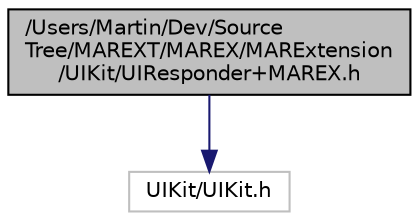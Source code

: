 digraph "/Users/Martin/Dev/SourceTree/MAREXT/MAREX/MARExtension/UIKit/UIResponder+MAREX.h"
{
  edge [fontname="Helvetica",fontsize="10",labelfontname="Helvetica",labelfontsize="10"];
  node [fontname="Helvetica",fontsize="10",shape=record];
  Node0 [label="/Users/Martin/Dev/Source\lTree/MAREXT/MAREX/MARExtension\l/UIKit/UIResponder+MAREX.h",height=0.2,width=0.4,color="black", fillcolor="grey75", style="filled", fontcolor="black"];
  Node0 -> Node1 [color="midnightblue",fontsize="10",style="solid"];
  Node1 [label="UIKit/UIKit.h",height=0.2,width=0.4,color="grey75", fillcolor="white", style="filled"];
}
